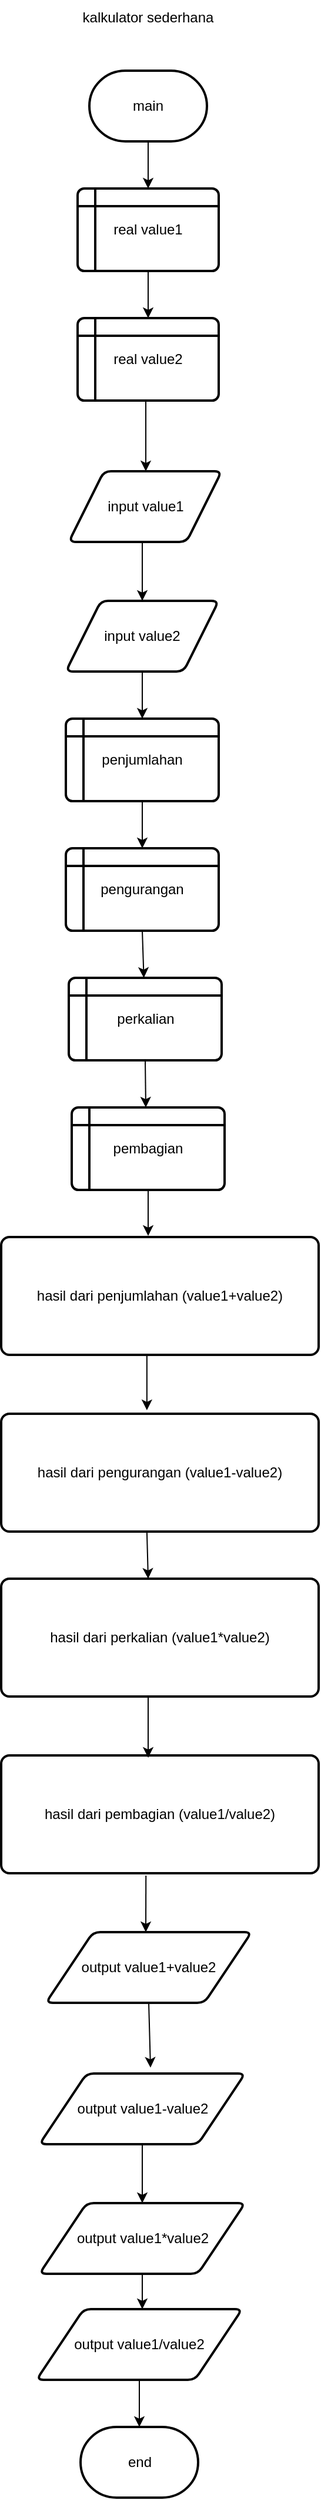 <mxfile version="21.8.1" type="device">
  <diagram name="Page-1" id="xbKB45bEh95APbnnM6gg">
    <mxGraphModel dx="817" dy="1547" grid="1" gridSize="10" guides="1" tooltips="1" connect="1" arrows="1" fold="1" page="1" pageScale="1" pageWidth="850" pageHeight="1100" math="0" shadow="0">
      <root>
        <mxCell id="0" />
        <mxCell id="1" parent="0" />
        <mxCell id="usDsyjCfpWdygDeTRWyQ-1" value="kalkulator sederhana" style="text;html=1;strokeColor=none;fillColor=none;align=center;verticalAlign=middle;whiteSpace=wrap;rounded=0;" parent="1" vertex="1">
          <mxGeometry x="365" y="-1050" width="120" height="30" as="geometry" />
        </mxCell>
        <mxCell id="usDsyjCfpWdygDeTRWyQ-2" value="main" style="strokeWidth=2;html=1;shape=mxgraph.flowchart.terminator;whiteSpace=wrap;" parent="1" vertex="1">
          <mxGeometry x="375" y="-990" width="100" height="60" as="geometry" />
        </mxCell>
        <mxCell id="usDsyjCfpWdygDeTRWyQ-3" value="real value1" style="shape=internalStorage;whiteSpace=wrap;html=1;dx=15;dy=15;rounded=1;arcSize=8;strokeWidth=2;" parent="1" vertex="1">
          <mxGeometry x="365" y="-890" width="120" height="70" as="geometry" />
        </mxCell>
        <mxCell id="usDsyjCfpWdygDeTRWyQ-26" value="" style="edgeStyle=orthogonalEdgeStyle;rounded=0;orthogonalLoop=1;jettySize=auto;html=1;" parent="1" source="usDsyjCfpWdygDeTRWyQ-4" target="usDsyjCfpWdygDeTRWyQ-5" edge="1">
          <mxGeometry relative="1" as="geometry">
            <Array as="points">
              <mxPoint x="423" y="-690" />
              <mxPoint x="423" y="-690" />
            </Array>
          </mxGeometry>
        </mxCell>
        <mxCell id="usDsyjCfpWdygDeTRWyQ-4" value="real value2" style="shape=internalStorage;whiteSpace=wrap;html=1;dx=15;dy=15;rounded=1;arcSize=8;strokeWidth=2;" parent="1" vertex="1">
          <mxGeometry x="365" y="-780" width="120" height="70" as="geometry" />
        </mxCell>
        <mxCell id="usDsyjCfpWdygDeTRWyQ-5" value="input value1" style="shape=parallelogram;html=1;strokeWidth=2;perimeter=parallelogramPerimeter;whiteSpace=wrap;rounded=1;arcSize=12;size=0.23;" parent="1" vertex="1">
          <mxGeometry x="357.5" y="-650" width="130" height="60" as="geometry" />
        </mxCell>
        <mxCell id="usDsyjCfpWdygDeTRWyQ-7" value="penjumlahan" style="shape=internalStorage;whiteSpace=wrap;html=1;dx=15;dy=15;rounded=1;arcSize=8;strokeWidth=2;" parent="1" vertex="1">
          <mxGeometry x="355" y="-440" width="130" height="70" as="geometry" />
        </mxCell>
        <mxCell id="usDsyjCfpWdygDeTRWyQ-8" value="pengurangan" style="shape=internalStorage;whiteSpace=wrap;html=1;dx=15;dy=15;rounded=1;arcSize=8;strokeWidth=2;" parent="1" vertex="1">
          <mxGeometry x="355" y="-330" width="130" height="70" as="geometry" />
        </mxCell>
        <mxCell id="usDsyjCfpWdygDeTRWyQ-9" value="perkalian" style="shape=internalStorage;whiteSpace=wrap;html=1;dx=15;dy=15;rounded=1;arcSize=8;strokeWidth=2;" parent="1" vertex="1">
          <mxGeometry x="357.5" y="-220" width="130" height="70" as="geometry" />
        </mxCell>
        <mxCell id="usDsyjCfpWdygDeTRWyQ-10" value="pembagian" style="shape=internalStorage;whiteSpace=wrap;html=1;dx=15;dy=15;rounded=1;arcSize=8;strokeWidth=2;" parent="1" vertex="1">
          <mxGeometry x="360" y="-110" width="130" height="70" as="geometry" />
        </mxCell>
        <mxCell id="usDsyjCfpWdygDeTRWyQ-11" value="hasil dari penjumlahan (value1+value2)" style="rounded=1;whiteSpace=wrap;html=1;absoluteArcSize=1;arcSize=14;strokeWidth=2;" parent="1" vertex="1">
          <mxGeometry x="300" width="270" height="100" as="geometry" />
        </mxCell>
        <mxCell id="usDsyjCfpWdygDeTRWyQ-12" value="hasil dari pengurangan (value1-value2)" style="rounded=1;whiteSpace=wrap;html=1;absoluteArcSize=1;arcSize=14;strokeWidth=2;" parent="1" vertex="1">
          <mxGeometry x="300" y="150" width="270" height="100" as="geometry" />
        </mxCell>
        <mxCell id="usDsyjCfpWdygDeTRWyQ-13" value="hasil dari perkalian (value1*value2)" style="rounded=1;whiteSpace=wrap;html=1;absoluteArcSize=1;arcSize=14;strokeWidth=2;" parent="1" vertex="1">
          <mxGeometry x="300" y="290" width="270" height="100" as="geometry" />
        </mxCell>
        <mxCell id="usDsyjCfpWdygDeTRWyQ-14" value="hasil dari pembagian (value1/value2)" style="rounded=1;whiteSpace=wrap;html=1;absoluteArcSize=1;arcSize=14;strokeWidth=2;" parent="1" vertex="1">
          <mxGeometry x="300" y="440" width="270" height="100" as="geometry" />
        </mxCell>
        <mxCell id="usDsyjCfpWdygDeTRWyQ-18" value="output value1+value2" style="shape=parallelogram;html=1;strokeWidth=2;perimeter=parallelogramPerimeter;whiteSpace=wrap;rounded=1;arcSize=12;size=0.23;" parent="1" vertex="1">
          <mxGeometry x="338" y="590" width="175" height="60" as="geometry" />
        </mxCell>
        <mxCell id="usDsyjCfpWdygDeTRWyQ-19" value="output value1-value2" style="shape=parallelogram;html=1;strokeWidth=2;perimeter=parallelogramPerimeter;whiteSpace=wrap;rounded=1;arcSize=12;size=0.23;" parent="1" vertex="1">
          <mxGeometry x="332.5" y="710" width="175" height="60" as="geometry" />
        </mxCell>
        <mxCell id="usDsyjCfpWdygDeTRWyQ-20" value="output value1*value2" style="shape=parallelogram;html=1;strokeWidth=2;perimeter=parallelogramPerimeter;whiteSpace=wrap;rounded=1;arcSize=12;size=0.23;" parent="1" vertex="1">
          <mxGeometry x="332.5" y="820" width="175" height="60" as="geometry" />
        </mxCell>
        <mxCell id="usDsyjCfpWdygDeTRWyQ-21" value="output value1/value2" style="shape=parallelogram;html=1;strokeWidth=2;perimeter=parallelogramPerimeter;whiteSpace=wrap;rounded=1;arcSize=12;size=0.23;" parent="1" vertex="1">
          <mxGeometry x="330" y="910" width="175" height="60" as="geometry" />
        </mxCell>
        <mxCell id="usDsyjCfpWdygDeTRWyQ-22" value="end" style="strokeWidth=2;html=1;shape=mxgraph.flowchart.terminator;whiteSpace=wrap;" parent="1" vertex="1">
          <mxGeometry x="367.5" y="1010" width="100" height="60" as="geometry" />
        </mxCell>
        <mxCell id="usDsyjCfpWdygDeTRWyQ-23" value="" style="endArrow=classic;html=1;rounded=0;exitX=0.5;exitY=1;exitDx=0;exitDy=0;exitPerimeter=0;" parent="1" source="usDsyjCfpWdygDeTRWyQ-2" edge="1">
          <mxGeometry width="50" height="50" relative="1" as="geometry">
            <mxPoint x="390" y="-880" as="sourcePoint" />
            <mxPoint x="425" y="-890" as="targetPoint" />
          </mxGeometry>
        </mxCell>
        <mxCell id="usDsyjCfpWdygDeTRWyQ-24" value="" style="endArrow=classic;html=1;rounded=0;exitX=0.5;exitY=1;exitDx=0;exitDy=0;" parent="1" source="usDsyjCfpWdygDeTRWyQ-3" edge="1">
          <mxGeometry width="50" height="50" relative="1" as="geometry">
            <mxPoint x="390" y="-880" as="sourcePoint" />
            <mxPoint x="425" y="-780" as="targetPoint" />
          </mxGeometry>
        </mxCell>
        <mxCell id="usDsyjCfpWdygDeTRWyQ-27" value="" style="endArrow=classic;html=1;rounded=0;entryX=0.5;entryY=0;entryDx=0;entryDy=0;" parent="1" target="usDsyjCfpWdygDeTRWyQ-6" edge="1">
          <mxGeometry width="50" height="50" relative="1" as="geometry">
            <mxPoint x="420" y="-590" as="sourcePoint" />
            <mxPoint x="440" y="-670" as="targetPoint" />
          </mxGeometry>
        </mxCell>
        <mxCell id="usDsyjCfpWdygDeTRWyQ-28" value="" style="endArrow=classic;html=1;rounded=0;" parent="1" source="usDsyjCfpWdygDeTRWyQ-6" edge="1">
          <mxGeometry width="50" height="50" relative="1" as="geometry">
            <mxPoint x="410" y="-490" as="sourcePoint" />
            <mxPoint x="440" y="-540" as="targetPoint" />
          </mxGeometry>
        </mxCell>
        <mxCell id="usDsyjCfpWdygDeTRWyQ-29" value="" style="endArrow=classic;html=1;rounded=0;" parent="1" target="usDsyjCfpWdygDeTRWyQ-6" edge="1">
          <mxGeometry width="50" height="50" relative="1" as="geometry">
            <mxPoint x="410" y="-490" as="sourcePoint" />
            <mxPoint x="440" y="-540" as="targetPoint" />
          </mxGeometry>
        </mxCell>
        <mxCell id="usDsyjCfpWdygDeTRWyQ-6" value="input value2" style="shape=parallelogram;html=1;strokeWidth=2;perimeter=parallelogramPerimeter;whiteSpace=wrap;rounded=1;arcSize=12;size=0.23;" parent="1" vertex="1">
          <mxGeometry x="355" y="-540" width="130" height="60" as="geometry" />
        </mxCell>
        <mxCell id="usDsyjCfpWdygDeTRWyQ-30" value="" style="endArrow=classic;html=1;rounded=0;exitX=0.5;exitY=1;exitDx=0;exitDy=0;entryX=0.5;entryY=0;entryDx=0;entryDy=0;" parent="1" source="usDsyjCfpWdygDeTRWyQ-6" target="usDsyjCfpWdygDeTRWyQ-7" edge="1">
          <mxGeometry width="50" height="50" relative="1" as="geometry">
            <mxPoint x="390" y="-490" as="sourcePoint" />
            <mxPoint x="440" y="-540" as="targetPoint" />
          </mxGeometry>
        </mxCell>
        <mxCell id="usDsyjCfpWdygDeTRWyQ-31" value="" style="endArrow=classic;html=1;rounded=0;exitX=0.5;exitY=1;exitDx=0;exitDy=0;entryX=0.5;entryY=0;entryDx=0;entryDy=0;" parent="1" source="usDsyjCfpWdygDeTRWyQ-7" target="usDsyjCfpWdygDeTRWyQ-8" edge="1">
          <mxGeometry width="50" height="50" relative="1" as="geometry">
            <mxPoint x="390" y="-400" as="sourcePoint" />
            <mxPoint x="440" y="-450" as="targetPoint" />
          </mxGeometry>
        </mxCell>
        <mxCell id="usDsyjCfpWdygDeTRWyQ-32" value="" style="endArrow=classic;html=1;rounded=0;exitX=0.5;exitY=1;exitDx=0;exitDy=0;" parent="1" source="usDsyjCfpWdygDeTRWyQ-8" target="usDsyjCfpWdygDeTRWyQ-9" edge="1">
          <mxGeometry width="50" height="50" relative="1" as="geometry">
            <mxPoint x="440" y="-270" as="sourcePoint" />
            <mxPoint x="490" y="-320" as="targetPoint" />
          </mxGeometry>
        </mxCell>
        <mxCell id="usDsyjCfpWdygDeTRWyQ-33" value="" style="endArrow=classic;html=1;rounded=0;exitX=0.5;exitY=1;exitDx=0;exitDy=0;" parent="1" source="usDsyjCfpWdygDeTRWyQ-9" edge="1">
          <mxGeometry width="50" height="50" relative="1" as="geometry">
            <mxPoint x="440" y="-140" as="sourcePoint" />
            <mxPoint x="423" y="-110" as="targetPoint" />
          </mxGeometry>
        </mxCell>
        <mxCell id="usDsyjCfpWdygDeTRWyQ-36" value="" style="endArrow=classic;html=1;rounded=0;exitX=0.5;exitY=1;exitDx=0;exitDy=0;entryX=0.463;entryY=-0.01;entryDx=0;entryDy=0;entryPerimeter=0;" parent="1" source="usDsyjCfpWdygDeTRWyQ-10" target="usDsyjCfpWdygDeTRWyQ-11" edge="1">
          <mxGeometry width="50" height="50" relative="1" as="geometry">
            <mxPoint x="440" y="-40" as="sourcePoint" />
            <mxPoint x="490" y="-90" as="targetPoint" />
          </mxGeometry>
        </mxCell>
        <mxCell id="usDsyjCfpWdygDeTRWyQ-37" value="" style="endArrow=classic;html=1;rounded=0;exitX=0.459;exitY=1.01;exitDx=0;exitDy=0;exitPerimeter=0;entryX=0.459;entryY=-0.03;entryDx=0;entryDy=0;entryPerimeter=0;" parent="1" source="usDsyjCfpWdygDeTRWyQ-11" target="usDsyjCfpWdygDeTRWyQ-12" edge="1">
          <mxGeometry width="50" height="50" relative="1" as="geometry">
            <mxPoint x="440" y="140" as="sourcePoint" />
            <mxPoint x="490" y="90" as="targetPoint" />
          </mxGeometry>
        </mxCell>
        <mxCell id="usDsyjCfpWdygDeTRWyQ-38" value="" style="endArrow=classic;html=1;rounded=0;exitX=0.459;exitY=1;exitDx=0;exitDy=0;exitPerimeter=0;entryX=0.463;entryY=0;entryDx=0;entryDy=0;entryPerimeter=0;" parent="1" source="usDsyjCfpWdygDeTRWyQ-12" target="usDsyjCfpWdygDeTRWyQ-13" edge="1">
          <mxGeometry width="50" height="50" relative="1" as="geometry">
            <mxPoint x="440" y="290" as="sourcePoint" />
            <mxPoint x="490" y="240" as="targetPoint" />
          </mxGeometry>
        </mxCell>
        <mxCell id="usDsyjCfpWdygDeTRWyQ-39" value="" style="endArrow=classic;html=1;rounded=0;exitX=0.463;exitY=1.01;exitDx=0;exitDy=0;exitPerimeter=0;entryX=0.463;entryY=0.02;entryDx=0;entryDy=0;entryPerimeter=0;" parent="1" source="usDsyjCfpWdygDeTRWyQ-13" target="usDsyjCfpWdygDeTRWyQ-14" edge="1">
          <mxGeometry width="50" height="50" relative="1" as="geometry">
            <mxPoint x="435" y="420" as="sourcePoint" />
            <mxPoint x="485" y="370" as="targetPoint" />
          </mxGeometry>
        </mxCell>
        <mxCell id="usDsyjCfpWdygDeTRWyQ-41" value="" style="endArrow=classic;html=1;rounded=0;exitX=0.456;exitY=1.02;exitDx=0;exitDy=0;exitPerimeter=0;" parent="1" source="usDsyjCfpWdygDeTRWyQ-14" edge="1">
          <mxGeometry width="50" height="50" relative="1" as="geometry">
            <mxPoint x="440" y="600" as="sourcePoint" />
            <mxPoint x="423" y="590" as="targetPoint" />
          </mxGeometry>
        </mxCell>
        <mxCell id="usDsyjCfpWdygDeTRWyQ-42" value="" style="endArrow=classic;html=1;rounded=0;exitX=0.5;exitY=1;exitDx=0;exitDy=0;entryX=0.54;entryY=-0.083;entryDx=0;entryDy=0;entryPerimeter=0;" parent="1" source="usDsyjCfpWdygDeTRWyQ-18" target="usDsyjCfpWdygDeTRWyQ-19" edge="1">
          <mxGeometry width="50" height="50" relative="1" as="geometry">
            <mxPoint x="440" y="810" as="sourcePoint" />
            <mxPoint x="490" y="760" as="targetPoint" />
          </mxGeometry>
        </mxCell>
        <mxCell id="usDsyjCfpWdygDeTRWyQ-43" value="" style="endArrow=classic;html=1;rounded=0;exitX=0.5;exitY=1;exitDx=0;exitDy=0;entryX=0.5;entryY=0;entryDx=0;entryDy=0;" parent="1" source="usDsyjCfpWdygDeTRWyQ-19" target="usDsyjCfpWdygDeTRWyQ-20" edge="1">
          <mxGeometry width="50" height="50" relative="1" as="geometry">
            <mxPoint x="440" y="810" as="sourcePoint" />
            <mxPoint x="440" y="810" as="targetPoint" />
          </mxGeometry>
        </mxCell>
        <mxCell id="usDsyjCfpWdygDeTRWyQ-44" value="" style="endArrow=classic;html=1;rounded=0;exitX=0.5;exitY=1;exitDx=0;exitDy=0;" parent="1" source="usDsyjCfpWdygDeTRWyQ-20" edge="1">
          <mxGeometry width="50" height="50" relative="1" as="geometry">
            <mxPoint x="440" y="900" as="sourcePoint" />
            <mxPoint x="420" y="910" as="targetPoint" />
          </mxGeometry>
        </mxCell>
        <mxCell id="usDsyjCfpWdygDeTRWyQ-45" value="" style="endArrow=classic;html=1;rounded=0;exitX=0.5;exitY=1;exitDx=0;exitDy=0;entryX=0.5;entryY=0;entryDx=0;entryDy=0;entryPerimeter=0;" parent="1" source="usDsyjCfpWdygDeTRWyQ-21" target="usDsyjCfpWdygDeTRWyQ-22" edge="1">
          <mxGeometry width="50" height="50" relative="1" as="geometry">
            <mxPoint x="440" y="930" as="sourcePoint" />
            <mxPoint x="490" y="880" as="targetPoint" />
          </mxGeometry>
        </mxCell>
      </root>
    </mxGraphModel>
  </diagram>
</mxfile>

